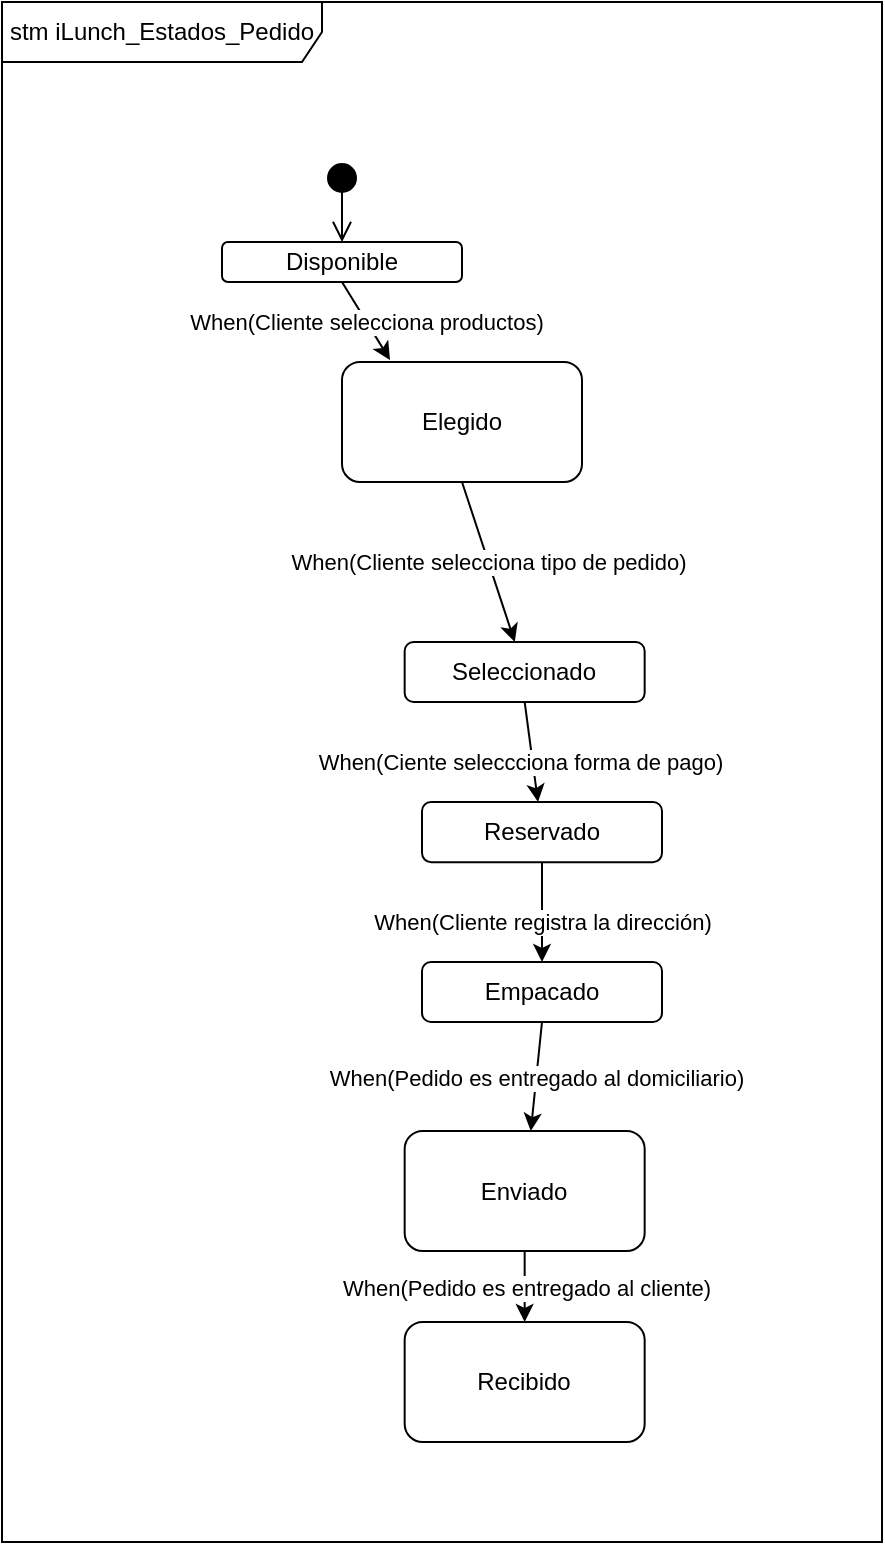 <mxfile version="14.9.3" type="github">
  <diagram id="M12qITSkw9JV9opQ0eIB" name="Page-1">
    <mxGraphModel dx="868" dy="482" grid="1" gridSize="10" guides="1" tooltips="1" connect="1" arrows="1" fold="1" page="1" pageScale="1" pageWidth="827" pageHeight="1169" math="0" shadow="0">
      <root>
        <mxCell id="0" />
        <mxCell id="1" parent="0" />
        <mxCell id="YFrUsNVZUO-yMZGz8kpX-1" value="stm iLunch_Estados_Pedido" style="shape=umlFrame;whiteSpace=wrap;html=1;width=160;height=30;" vertex="1" parent="1">
          <mxGeometry x="40" y="20" width="440" height="770" as="geometry" />
        </mxCell>
        <mxCell id="YFrUsNVZUO-yMZGz8kpX-7" value="Disponible" style="rounded=1;whiteSpace=wrap;html=1;strokeColor=#000000;" vertex="1" parent="1">
          <mxGeometry x="150" y="140" width="120" height="20" as="geometry" />
        </mxCell>
        <mxCell id="YFrUsNVZUO-yMZGz8kpX-9" value="" style="html=1;verticalAlign=bottom;startArrow=circle;startFill=1;endArrow=open;startSize=6;endSize=8;strokeColor=#000000;entryX=0.5;entryY=0;entryDx=0;entryDy=0;" edge="1" parent="1" target="YFrUsNVZUO-yMZGz8kpX-7">
          <mxGeometry width="80" relative="1" as="geometry">
            <mxPoint x="210" y="100" as="sourcePoint" />
            <mxPoint x="230" y="150" as="targetPoint" />
          </mxGeometry>
        </mxCell>
        <mxCell id="YFrUsNVZUO-yMZGz8kpX-11" value="" style="endArrow=classic;html=1;strokeColor=#000000;exitX=0.5;exitY=1;exitDx=0;exitDy=0;" edge="1" parent="1" source="YFrUsNVZUO-yMZGz8kpX-17" target="YFrUsNVZUO-yMZGz8kpX-13">
          <mxGeometry relative="1" as="geometry">
            <mxPoint x="370" y="180" as="sourcePoint" />
            <mxPoint x="610" y="220" as="targetPoint" />
            <Array as="points" />
          </mxGeometry>
        </mxCell>
        <mxCell id="YFrUsNVZUO-yMZGz8kpX-12" value="When(Cliente selecciona tipo de pedido)" style="edgeLabel;resizable=0;html=1;align=center;verticalAlign=middle;" connectable="0" vertex="1" parent="YFrUsNVZUO-yMZGz8kpX-11">
          <mxGeometry relative="1" as="geometry" />
        </mxCell>
        <mxCell id="YFrUsNVZUO-yMZGz8kpX-13" value="Seleccionado" style="rounded=1;whiteSpace=wrap;html=1;strokeColor=#000000;" vertex="1" parent="1">
          <mxGeometry x="241.33" y="340" width="120" height="30" as="geometry" />
        </mxCell>
        <mxCell id="YFrUsNVZUO-yMZGz8kpX-14" value="" style="endArrow=classic;html=1;strokeColor=#000000;exitX=0.5;exitY=1;exitDx=0;exitDy=0;" edge="1" parent="1" source="YFrUsNVZUO-yMZGz8kpX-13" target="YFrUsNVZUO-yMZGz8kpX-16">
          <mxGeometry relative="1" as="geometry">
            <mxPoint x="361.33" y="269.93" as="sourcePoint" />
            <mxPoint x="461.33" y="269.93" as="targetPoint" />
          </mxGeometry>
        </mxCell>
        <mxCell id="YFrUsNVZUO-yMZGz8kpX-15" value="When(Ciente seleccciona forma de pago)" style="edgeLabel;resizable=0;html=1;align=center;verticalAlign=middle;" connectable="0" vertex="1" parent="YFrUsNVZUO-yMZGz8kpX-14">
          <mxGeometry relative="1" as="geometry">
            <mxPoint x="-6" y="5" as="offset" />
          </mxGeometry>
        </mxCell>
        <mxCell id="YFrUsNVZUO-yMZGz8kpX-16" value="Reservado" style="rounded=1;whiteSpace=wrap;html=1;strokeColor=#000000;" vertex="1" parent="1">
          <mxGeometry x="250" y="420.0" width="120" height="30.07" as="geometry" />
        </mxCell>
        <mxCell id="YFrUsNVZUO-yMZGz8kpX-17" value="Elegido" style="rounded=1;whiteSpace=wrap;html=1;strokeColor=#000000;" vertex="1" parent="1">
          <mxGeometry x="210" y="200" width="120" height="60" as="geometry" />
        </mxCell>
        <mxCell id="YFrUsNVZUO-yMZGz8kpX-18" value="" style="endArrow=classic;html=1;strokeColor=#000000;exitX=0.5;exitY=1;exitDx=0;exitDy=0;entryX=0.2;entryY=-0.017;entryDx=0;entryDy=0;entryPerimeter=0;" edge="1" parent="1" source="YFrUsNVZUO-yMZGz8kpX-7" target="YFrUsNVZUO-yMZGz8kpX-17">
          <mxGeometry relative="1" as="geometry">
            <mxPoint x="370" y="280" as="sourcePoint" />
            <mxPoint x="470" y="280" as="targetPoint" />
          </mxGeometry>
        </mxCell>
        <mxCell id="YFrUsNVZUO-yMZGz8kpX-19" value="When(Cliente selecciona productos)" style="edgeLabel;resizable=0;html=1;align=center;verticalAlign=middle;" connectable="0" vertex="1" parent="YFrUsNVZUO-yMZGz8kpX-18">
          <mxGeometry relative="1" as="geometry" />
        </mxCell>
        <mxCell id="YFrUsNVZUO-yMZGz8kpX-20" value="" style="endArrow=classic;html=1;strokeColor=#000000;exitX=0.5;exitY=1;exitDx=0;exitDy=0;" edge="1" parent="1" source="YFrUsNVZUO-yMZGz8kpX-16" target="YFrUsNVZUO-yMZGz8kpX-22">
          <mxGeometry relative="1" as="geometry">
            <mxPoint x="370" y="580" as="sourcePoint" />
            <mxPoint x="550" y="510" as="targetPoint" />
          </mxGeometry>
        </mxCell>
        <mxCell id="YFrUsNVZUO-yMZGz8kpX-21" value="When(Cliente registra la dirección)" style="edgeLabel;resizable=0;html=1;align=center;verticalAlign=middle;" connectable="0" vertex="1" parent="YFrUsNVZUO-yMZGz8kpX-20">
          <mxGeometry relative="1" as="geometry">
            <mxPoint y="5" as="offset" />
          </mxGeometry>
        </mxCell>
        <mxCell id="YFrUsNVZUO-yMZGz8kpX-22" value="Empacado" style="rounded=1;whiteSpace=wrap;html=1;strokeColor=#000000;" vertex="1" parent="1">
          <mxGeometry x="250" y="500" width="120" height="30" as="geometry" />
        </mxCell>
        <mxCell id="YFrUsNVZUO-yMZGz8kpX-23" value="" style="endArrow=classic;html=1;strokeColor=#000000;exitX=0.5;exitY=1;exitDx=0;exitDy=0;" edge="1" parent="1" source="YFrUsNVZUO-yMZGz8kpX-22" target="YFrUsNVZUO-yMZGz8kpX-25">
          <mxGeometry relative="1" as="geometry">
            <mxPoint x="370" y="580" as="sourcePoint" />
            <mxPoint x="470" y="580" as="targetPoint" />
          </mxGeometry>
        </mxCell>
        <mxCell id="YFrUsNVZUO-yMZGz8kpX-24" value="When(Pedido es entregado al domiciliario)" style="edgeLabel;resizable=0;html=1;align=center;verticalAlign=middle;" connectable="0" vertex="1" parent="YFrUsNVZUO-yMZGz8kpX-23">
          <mxGeometry relative="1" as="geometry" />
        </mxCell>
        <mxCell id="YFrUsNVZUO-yMZGz8kpX-25" value="Enviado" style="rounded=1;whiteSpace=wrap;html=1;strokeColor=#000000;" vertex="1" parent="1">
          <mxGeometry x="241.33" y="584.5" width="120" height="60" as="geometry" />
        </mxCell>
        <mxCell id="YFrUsNVZUO-yMZGz8kpX-26" value="" style="endArrow=classic;html=1;strokeColor=#000000;exitX=0.5;exitY=1;exitDx=0;exitDy=0;" edge="1" parent="1" source="YFrUsNVZUO-yMZGz8kpX-25" target="YFrUsNVZUO-yMZGz8kpX-28">
          <mxGeometry relative="1" as="geometry">
            <mxPoint x="370" y="580" as="sourcePoint" />
            <mxPoint x="470" y="580" as="targetPoint" />
          </mxGeometry>
        </mxCell>
        <mxCell id="YFrUsNVZUO-yMZGz8kpX-27" value="When(Pedido es entregado al cliente)" style="edgeLabel;resizable=0;html=1;align=center;verticalAlign=middle;" connectable="0" vertex="1" parent="YFrUsNVZUO-yMZGz8kpX-26">
          <mxGeometry relative="1" as="geometry" />
        </mxCell>
        <mxCell id="YFrUsNVZUO-yMZGz8kpX-28" value="Recibido" style="rounded=1;whiteSpace=wrap;html=1;strokeColor=#000000;" vertex="1" parent="1">
          <mxGeometry x="241.33" y="680" width="120" height="60" as="geometry" />
        </mxCell>
      </root>
    </mxGraphModel>
  </diagram>
</mxfile>
